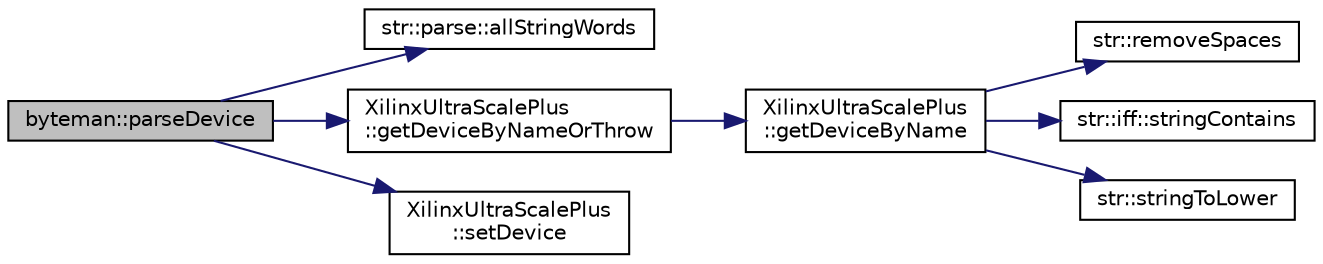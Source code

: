 digraph "byteman::parseDevice"
{
 // INTERACTIVE_SVG=YES
 // LATEX_PDF_SIZE
  edge [fontname="Helvetica",fontsize="10",labelfontname="Helvetica",labelfontsize="10"];
  node [fontname="Helvetica",fontsize="10",shape=record];
  rankdir="LR";
  Node1 [label="byteman::parseDevice",height=0.2,width=0.4,color="black", fillcolor="grey75", style="filled", fontcolor="black",tooltip=" "];
  Node1 -> Node2 [color="midnightblue",fontsize="10",style="solid",fontname="Helvetica"];
  Node2 [label="str::parse::allStringWords",height=0.2,width=0.4,color="black", fillcolor="white", style="filled",URL="$namespacestr_1_1parse.html#a0b2fd42b74ce3f482b4f1ece5f24881e",tooltip="Parses a string s, removes all integers and returns the rest."];
  Node1 -> Node3 [color="midnightblue",fontsize="10",style="solid",fontname="Helvetica"];
  Node3 [label="XilinxUltraScalePlus\l::getDeviceByNameOrThrow",height=0.2,width=0.4,color="black", fillcolor="white", style="filled",URL="$classXilinxUltraScalePlus.html#aa7161a5191cf43caf46263dbc82a45ef",tooltip=" "];
  Node3 -> Node4 [color="midnightblue",fontsize="10",style="solid",fontname="Helvetica"];
  Node4 [label="XilinxUltraScalePlus\l::getDeviceByName",height=0.2,width=0.4,color="black", fillcolor="white", style="filled",URL="$classXilinxUltraScalePlus.html#aff5435669bcff7d1a37611e13d32a3f4",tooltip=" "];
  Node4 -> Node5 [color="midnightblue",fontsize="10",style="solid",fontname="Helvetica"];
  Node5 [label="str::removeSpaces",height=0.2,width=0.4,color="black", fillcolor="white", style="filled",URL="$namespacestr.html#ac4f5b41b8703cf37f9eb80813b0d01cc",tooltip="Removes all space chars of str returns the resulting string."];
  Node4 -> Node6 [color="midnightblue",fontsize="10",style="solid",fontname="Helvetica"];
  Node6 [label="str::iff::stringContains",height=0.2,width=0.4,color="black", fillcolor="white", style="filled",URL="$namespacestr_1_1iff.html#a1f19550a10f93dcfadd366fedf6bec90",tooltip="Returns false. End of recursion for template."];
  Node4 -> Node7 [color="midnightblue",fontsize="10",style="solid",fontname="Helvetica"];
  Node7 [label="str::stringToLower",height=0.2,width=0.4,color="black", fillcolor="white", style="filled",URL="$namespacestr.html#a105c2a28a97e18e146cd18c000d2ecf5",tooltip="Replaces all uppercase characters in str with lowercase and returns the resulting string."];
  Node1 -> Node8 [color="midnightblue",fontsize="10",style="solid",fontname="Helvetica"];
  Node8 [label="XilinxUltraScalePlus\l::setDevice",height=0.2,width=0.4,color="black", fillcolor="white", style="filled",URL="$classXilinxUltraScalePlus.html#a762297dd90b02efcbb4a4aa0274dd34b",tooltip=" "];
}
